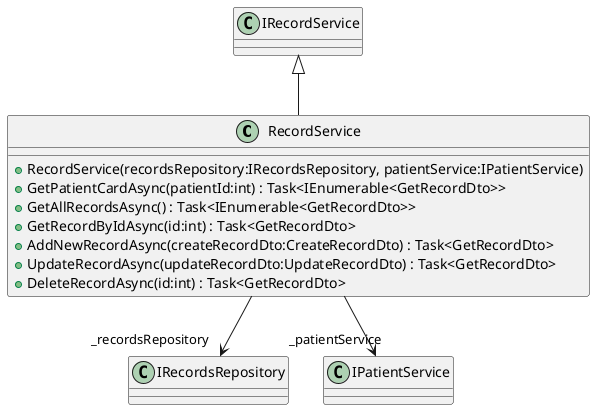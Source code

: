 @startuml
class RecordService {
    + RecordService(recordsRepository:IRecordsRepository, patientService:IPatientService)
    + GetPatientCardAsync(patientId:int) : Task<IEnumerable<GetRecordDto>>
    + GetAllRecordsAsync() : Task<IEnumerable<GetRecordDto>>
    + GetRecordByIdAsync(id:int) : Task<GetRecordDto>
    + AddNewRecordAsync(createRecordDto:CreateRecordDto) : Task<GetRecordDto>
    + UpdateRecordAsync(updateRecordDto:UpdateRecordDto) : Task<GetRecordDto>
    + DeleteRecordAsync(id:int) : Task<GetRecordDto>
}
IRecordService <|-- RecordService
RecordService --> "_recordsRepository" IRecordsRepository
RecordService --> "_patientService" IPatientService
@enduml
